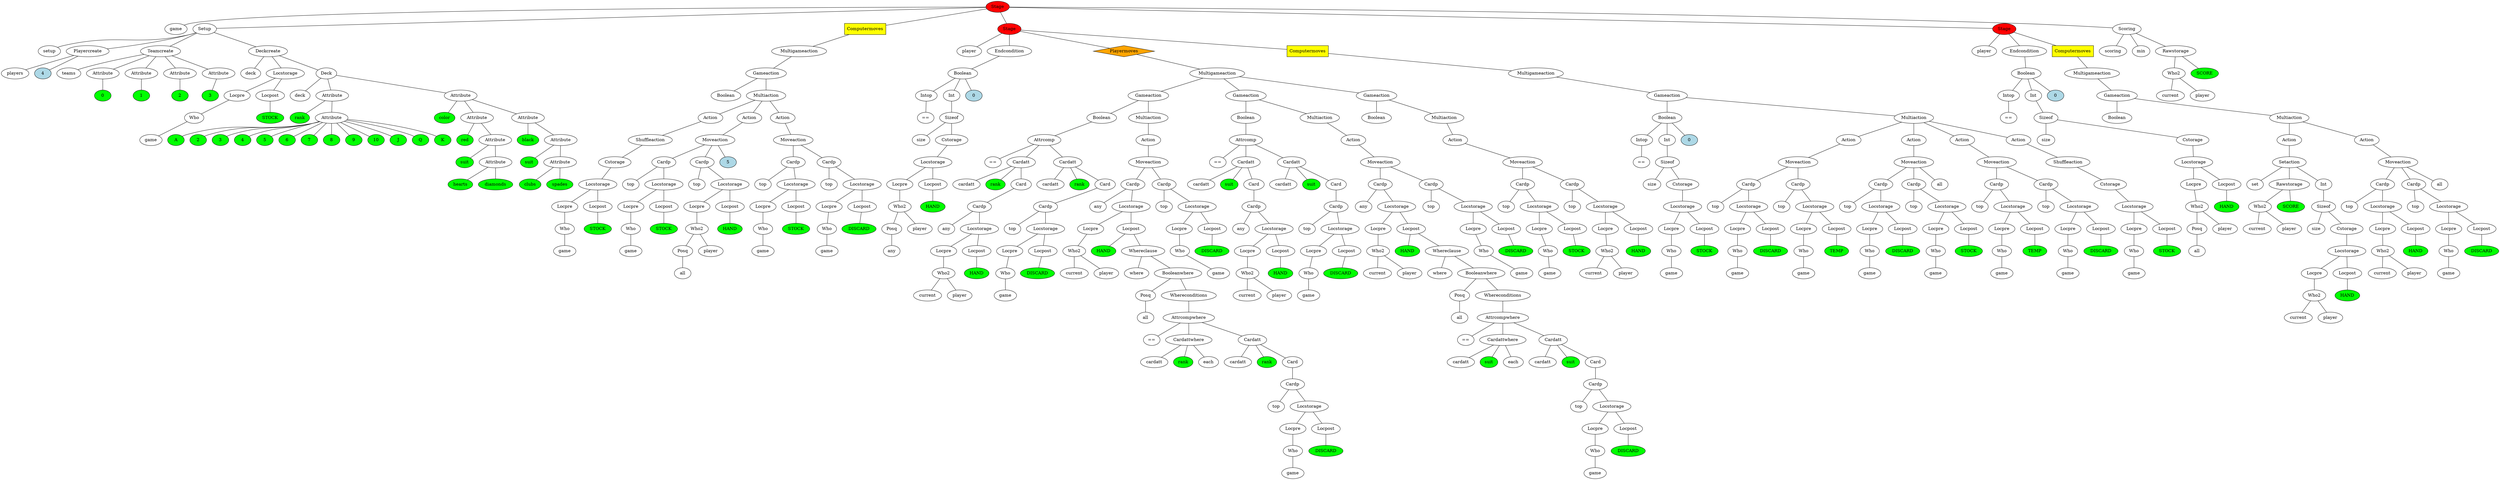 graph tree{NODE0 [label="Stage" style=filled fillcolor="red"]
NODE0_1 [label="game"]
NODE0 -- NODE0_1
NODE0_2 [label="Setup" ]
NODE0_2_1 [label="setup"]
NODE0_2 -- NODE0_2_1
NODE0_2_2 [label="Playercreate" ]
NODE0_2_2_2 [label="players"]
NODE0_2_2 -- NODE0_2_2_2
NODE0_2_2_3 [label="4" style=filled fillcolor="lightblue"]
NODE0_2_2 -- NODE0_2_2_3
NODE0_2 -- NODE0_2_2
NODE0_2_4 [label="Teamcreate" ]
NODE0_2_4_1 [label="teams"]
NODE0_2_4 -- NODE0_2_4_1
NODE0_2_4_2 [label="Attribute" ]
NODE0_2_4_2_1 [fillcolor="green" style=filled label="0"]
NODE0_2_4_2 -- NODE0_2_4_2_1
NODE0_2_4 -- NODE0_2_4_2
NODE0_2_4_3 [label="Attribute" ]
NODE0_2_4_3_1 [fillcolor="green" style=filled label="1"]
NODE0_2_4_3 -- NODE0_2_4_3_1
NODE0_2_4 -- NODE0_2_4_3
NODE0_2_4_4 [label="Attribute" ]
NODE0_2_4_4_1 [fillcolor="green" style=filled label="2"]
NODE0_2_4_4 -- NODE0_2_4_4_1
NODE0_2_4 -- NODE0_2_4_4
NODE0_2_4_5 [label="Attribute" ]
NODE0_2_4_5_1 [fillcolor="green" style=filled label="3"]
NODE0_2_4_5 -- NODE0_2_4_5_1
NODE0_2_4 -- NODE0_2_4_5
NODE0_2 -- NODE0_2_4
NODE0_2_6 [label="Deckcreate" ]
NODE0_2_6_2 [label="deck"]
NODE0_2_6 -- NODE0_2_6_2
NODE0_2_6_3 [label="Locstorage" ]
NODE0_2_6_3_1 [label="Locpre" ]
NODE0_2_6_3_1_0 [label="Who" ]
NODE0_2_6_3_1_0_0 [label="game"]
NODE0_2_6_3_1_0 -- NODE0_2_6_3_1_0_0
NODE0_2_6_3_1 -- NODE0_2_6_3_1_0
NODE0_2_6_3 -- NODE0_2_6_3_1
NODE0_2_6_3_3 [label="Locpost" ]
NODE0_2_6_3_3_0 [fillcolor="green" style=filled label="STOCK"]
NODE0_2_6_3_3 -- NODE0_2_6_3_3_0
NODE0_2_6_3 -- NODE0_2_6_3_3
NODE0_2_6 -- NODE0_2_6_3
NODE0_2_6_4 [label="Deck" ]
NODE0_2_6_4_1 [label="deck"]
NODE0_2_6_4 -- NODE0_2_6_4_1
NODE0_2_6_4_2 [label="Attribute" ]
NODE0_2_6_4_2_1 [fillcolor="green" style=filled label="rank"]
NODE0_2_6_4_2 -- NODE0_2_6_4_2_1
NODE0_2_6_4_2_2 [label="Attribute" ]
NODE0_2_6_4_2_2_1 [fillcolor="green" style=filled label="A"]
NODE0_2_6_4_2_2 -- NODE0_2_6_4_2_2_1
NODE0_2_6_4_2_2_3 [fillcolor="green" style=filled label="2"]
NODE0_2_6_4_2_2 -- NODE0_2_6_4_2_2_3
NODE0_2_6_4_2_2_5 [fillcolor="green" style=filled label="3"]
NODE0_2_6_4_2_2 -- NODE0_2_6_4_2_2_5
NODE0_2_6_4_2_2_7 [fillcolor="green" style=filled label="4"]
NODE0_2_6_4_2_2 -- NODE0_2_6_4_2_2_7
NODE0_2_6_4_2_2_9 [fillcolor="green" style=filled label="5"]
NODE0_2_6_4_2_2 -- NODE0_2_6_4_2_2_9
NODE0_2_6_4_2_2_11 [fillcolor="green" style=filled label="6"]
NODE0_2_6_4_2_2 -- NODE0_2_6_4_2_2_11
NODE0_2_6_4_2_2_13 [fillcolor="green" style=filled label="7"]
NODE0_2_6_4_2_2 -- NODE0_2_6_4_2_2_13
NODE0_2_6_4_2_2_15 [fillcolor="green" style=filled label="8"]
NODE0_2_6_4_2_2 -- NODE0_2_6_4_2_2_15
NODE0_2_6_4_2_2_17 [fillcolor="green" style=filled label="9"]
NODE0_2_6_4_2_2 -- NODE0_2_6_4_2_2_17
NODE0_2_6_4_2_2_19 [fillcolor="green" style=filled label="10"]
NODE0_2_6_4_2_2 -- NODE0_2_6_4_2_2_19
NODE0_2_6_4_2_2_21 [fillcolor="green" style=filled label="J"]
NODE0_2_6_4_2_2 -- NODE0_2_6_4_2_2_21
NODE0_2_6_4_2_2_23 [fillcolor="green" style=filled label="Q"]
NODE0_2_6_4_2_2 -- NODE0_2_6_4_2_2_23
NODE0_2_6_4_2_2_25 [fillcolor="green" style=filled label="K"]
NODE0_2_6_4_2_2 -- NODE0_2_6_4_2_2_25
NODE0_2_6_4_2 -- NODE0_2_6_4_2_2
NODE0_2_6_4 -- NODE0_2_6_4_2
NODE0_2_6_4_3 [label="Attribute" ]
NODE0_2_6_4_3_1 [fillcolor="green" style=filled label="color"]
NODE0_2_6_4_3 -- NODE0_2_6_4_3_1
NODE0_2_6_4_3_2 [label="Attribute" ]
NODE0_2_6_4_3_2_1 [fillcolor="green" style=filled label="red"]
NODE0_2_6_4_3_2 -- NODE0_2_6_4_3_2_1
NODE0_2_6_4_3_2_2 [label="Attribute" ]
NODE0_2_6_4_3_2_2_1 [fillcolor="green" style=filled label="suit"]
NODE0_2_6_4_3_2_2 -- NODE0_2_6_4_3_2_2_1
NODE0_2_6_4_3_2_2_2 [label="Attribute" ]
NODE0_2_6_4_3_2_2_2_1 [fillcolor="green" style=filled label="hearts"]
NODE0_2_6_4_3_2_2_2 -- NODE0_2_6_4_3_2_2_2_1
NODE0_2_6_4_3_2_2_2_3 [fillcolor="green" style=filled label="diamonds"]
NODE0_2_6_4_3_2_2_2 -- NODE0_2_6_4_3_2_2_2_3
NODE0_2_6_4_3_2_2 -- NODE0_2_6_4_3_2_2_2
NODE0_2_6_4_3_2 -- NODE0_2_6_4_3_2_2
NODE0_2_6_4_3 -- NODE0_2_6_4_3_2
NODE0_2_6_4_3_3 [label="Attribute" ]
NODE0_2_6_4_3_3_1 [fillcolor="green" style=filled label="black"]
NODE0_2_6_4_3_3 -- NODE0_2_6_4_3_3_1
NODE0_2_6_4_3_3_2 [label="Attribute" ]
NODE0_2_6_4_3_3_2_1 [fillcolor="green" style=filled label="suit"]
NODE0_2_6_4_3_3_2 -- NODE0_2_6_4_3_3_2_1
NODE0_2_6_4_3_3_2_2 [label="Attribute" ]
NODE0_2_6_4_3_3_2_2_1 [fillcolor="green" style=filled label="clubs"]
NODE0_2_6_4_3_3_2_2 -- NODE0_2_6_4_3_3_2_2_1
NODE0_2_6_4_3_3_2_2_3 [fillcolor="green" style=filled label="spades"]
NODE0_2_6_4_3_3_2_2 -- NODE0_2_6_4_3_3_2_2_3
NODE0_2_6_4_3_3_2 -- NODE0_2_6_4_3_3_2_2
NODE0_2_6_4_3_3 -- NODE0_2_6_4_3_3_2
NODE0_2_6_4_3 -- NODE0_2_6_4_3_3
NODE0_2_6_4 -- NODE0_2_6_4_3
NODE0_2_6 -- NODE0_2_6_4
NODE0_2 -- NODE0_2_6
NODE0 -- NODE0_2
NODE0_3 [label="Computermoves"  style=filled shape=box fillcolor="yellow"]
NODE0_3_2 [label="Multigameaction" ]
NODE0_3_2_0 [label="Gameaction" ]
NODE0_3_2_0_1 [label="Boolean" ]
NODE0_3_2_0 -- NODE0_3_2_0_1
NODE0_3_2_0_2 [label="Multiaction" ]
NODE0_3_2_0_2_0 [label="Action" ]
NODE0_3_2_0_2_0_1 [label="Shuffleaction" ]
NODE0_3_2_0_2_0_1_1 [label="Cstorage" ]
NODE0_3_2_0_2_0_1_1_0 [label="Locstorage" ]
NODE0_3_2_0_2_0_1_1_0_1 [label="Locpre" ]
NODE0_3_2_0_2_0_1_1_0_1_0 [label="Who" ]
NODE0_3_2_0_2_0_1_1_0_1_0_0 [label="game"]
NODE0_3_2_0_2_0_1_1_0_1_0 -- NODE0_3_2_0_2_0_1_1_0_1_0_0
NODE0_3_2_0_2_0_1_1_0_1 -- NODE0_3_2_0_2_0_1_1_0_1_0
NODE0_3_2_0_2_0_1_1_0 -- NODE0_3_2_0_2_0_1_1_0_1
NODE0_3_2_0_2_0_1_1_0_3 [label="Locpost" ]
NODE0_3_2_0_2_0_1_1_0_3_0 [fillcolor="green" style=filled label="STOCK"]
NODE0_3_2_0_2_0_1_1_0_3 -- NODE0_3_2_0_2_0_1_1_0_3_0
NODE0_3_2_0_2_0_1_1_0 -- NODE0_3_2_0_2_0_1_1_0_3
NODE0_3_2_0_2_0_1_1 -- NODE0_3_2_0_2_0_1_1_0
NODE0_3_2_0_2_0_1 -- NODE0_3_2_0_2_0_1_1
NODE0_3_2_0_2_0 -- NODE0_3_2_0_2_0_1
NODE0_3_2_0_2 -- NODE0_3_2_0_2_0
NODE0_3_2_0_2_1 [label="Action" ]
NODE0_3_2_0_2_1_1 [label="Moveaction" ]
NODE0_3_2_0_2_1_1_1 [label="Cardp" ]
NODE0_3_2_0_2_1_1_1_1 [label="top"]
NODE0_3_2_0_2_1_1_1 -- NODE0_3_2_0_2_1_1_1_1
NODE0_3_2_0_2_1_1_1_2 [label="Locstorage" ]
NODE0_3_2_0_2_1_1_1_2_1 [label="Locpre" ]
NODE0_3_2_0_2_1_1_1_2_1_0 [label="Who" ]
NODE0_3_2_0_2_1_1_1_2_1_0_0 [label="game"]
NODE0_3_2_0_2_1_1_1_2_1_0 -- NODE0_3_2_0_2_1_1_1_2_1_0_0
NODE0_3_2_0_2_1_1_1_2_1 -- NODE0_3_2_0_2_1_1_1_2_1_0
NODE0_3_2_0_2_1_1_1_2 -- NODE0_3_2_0_2_1_1_1_2_1
NODE0_3_2_0_2_1_1_1_2_3 [label="Locpost" ]
NODE0_3_2_0_2_1_1_1_2_3_0 [fillcolor="green" style=filled label="STOCK"]
NODE0_3_2_0_2_1_1_1_2_3 -- NODE0_3_2_0_2_1_1_1_2_3_0
NODE0_3_2_0_2_1_1_1_2 -- NODE0_3_2_0_2_1_1_1_2_3
NODE0_3_2_0_2_1_1_1 -- NODE0_3_2_0_2_1_1_1_2
NODE0_3_2_0_2_1_1 -- NODE0_3_2_0_2_1_1_1
NODE0_3_2_0_2_1_1_2 [label="Cardp" ]
NODE0_3_2_0_2_1_1_2_1 [label="top"]
NODE0_3_2_0_2_1_1_2 -- NODE0_3_2_0_2_1_1_2_1
NODE0_3_2_0_2_1_1_2_2 [label="Locstorage" ]
NODE0_3_2_0_2_1_1_2_2_1 [label="Locpre" ]
NODE0_3_2_0_2_1_1_2_2_1_0 [label="Who2" ]
NODE0_3_2_0_2_1_1_2_2_1_0_1 [label="Posq" ]
NODE0_3_2_0_2_1_1_2_2_1_0_1_0 [label="all"]
NODE0_3_2_0_2_1_1_2_2_1_0_1 -- NODE0_3_2_0_2_1_1_2_2_1_0_1_0
NODE0_3_2_0_2_1_1_2_2_1_0 -- NODE0_3_2_0_2_1_1_2_2_1_0_1
NODE0_3_2_0_2_1_1_2_2_1_0_2 [label="player"]
NODE0_3_2_0_2_1_1_2_2_1_0 -- NODE0_3_2_0_2_1_1_2_2_1_0_2
NODE0_3_2_0_2_1_1_2_2_1 -- NODE0_3_2_0_2_1_1_2_2_1_0
NODE0_3_2_0_2_1_1_2_2 -- NODE0_3_2_0_2_1_1_2_2_1
NODE0_3_2_0_2_1_1_2_2_3 [label="Locpost" ]
NODE0_3_2_0_2_1_1_2_2_3_0 [fillcolor="green" style=filled label="HAND"]
NODE0_3_2_0_2_1_1_2_2_3 -- NODE0_3_2_0_2_1_1_2_2_3_0
NODE0_3_2_0_2_1_1_2_2 -- NODE0_3_2_0_2_1_1_2_2_3
NODE0_3_2_0_2_1_1_2 -- NODE0_3_2_0_2_1_1_2_2
NODE0_3_2_0_2_1_1 -- NODE0_3_2_0_2_1_1_2
NODE0_3_2_0_2_1_1_3 [label="5" style=filled fillcolor="lightblue"]
NODE0_3_2_0_2_1_1 -- NODE0_3_2_0_2_1_1_3
NODE0_3_2_0_2_1 -- NODE0_3_2_0_2_1_1
NODE0_3_2_0_2 -- NODE0_3_2_0_2_1
NODE0_3_2_0_2_2 [label="Action" ]
NODE0_3_2_0_2_2_1 [label="Moveaction" ]
NODE0_3_2_0_2_2_1_1 [label="Cardp" ]
NODE0_3_2_0_2_2_1_1_1 [label="top"]
NODE0_3_2_0_2_2_1_1 -- NODE0_3_2_0_2_2_1_1_1
NODE0_3_2_0_2_2_1_1_2 [label="Locstorage" ]
NODE0_3_2_0_2_2_1_1_2_1 [label="Locpre" ]
NODE0_3_2_0_2_2_1_1_2_1_0 [label="Who" ]
NODE0_3_2_0_2_2_1_1_2_1_0_0 [label="game"]
NODE0_3_2_0_2_2_1_1_2_1_0 -- NODE0_3_2_0_2_2_1_1_2_1_0_0
NODE0_3_2_0_2_2_1_1_2_1 -- NODE0_3_2_0_2_2_1_1_2_1_0
NODE0_3_2_0_2_2_1_1_2 -- NODE0_3_2_0_2_2_1_1_2_1
NODE0_3_2_0_2_2_1_1_2_3 [label="Locpost" ]
NODE0_3_2_0_2_2_1_1_2_3_0 [fillcolor="green" style=filled label="STOCK"]
NODE0_3_2_0_2_2_1_1_2_3 -- NODE0_3_2_0_2_2_1_1_2_3_0
NODE0_3_2_0_2_2_1_1_2 -- NODE0_3_2_0_2_2_1_1_2_3
NODE0_3_2_0_2_2_1_1 -- NODE0_3_2_0_2_2_1_1_2
NODE0_3_2_0_2_2_1 -- NODE0_3_2_0_2_2_1_1
NODE0_3_2_0_2_2_1_2 [label="Cardp" ]
NODE0_3_2_0_2_2_1_2_1 [label="top"]
NODE0_3_2_0_2_2_1_2 -- NODE0_3_2_0_2_2_1_2_1
NODE0_3_2_0_2_2_1_2_2 [label="Locstorage" ]
NODE0_3_2_0_2_2_1_2_2_1 [label="Locpre" ]
NODE0_3_2_0_2_2_1_2_2_1_0 [label="Who" ]
NODE0_3_2_0_2_2_1_2_2_1_0_0 [label="game"]
NODE0_3_2_0_2_2_1_2_2_1_0 -- NODE0_3_2_0_2_2_1_2_2_1_0_0
NODE0_3_2_0_2_2_1_2_2_1 -- NODE0_3_2_0_2_2_1_2_2_1_0
NODE0_3_2_0_2_2_1_2_2 -- NODE0_3_2_0_2_2_1_2_2_1
NODE0_3_2_0_2_2_1_2_2_3 [label="Locpost" ]
NODE0_3_2_0_2_2_1_2_2_3_0 [fillcolor="green" style=filled label="DISCARD"]
NODE0_3_2_0_2_2_1_2_2_3 -- NODE0_3_2_0_2_2_1_2_2_3_0
NODE0_3_2_0_2_2_1_2_2 -- NODE0_3_2_0_2_2_1_2_2_3
NODE0_3_2_0_2_2_1_2 -- NODE0_3_2_0_2_2_1_2_2
NODE0_3_2_0_2_2_1 -- NODE0_3_2_0_2_2_1_2
NODE0_3_2_0_2_2 -- NODE0_3_2_0_2_2_1
NODE0_3_2_0_2 -- NODE0_3_2_0_2_2
NODE0_3_2_0 -- NODE0_3_2_0_2
NODE0_3_2 -- NODE0_3_2_0
NODE0_3 -- NODE0_3_2
NODE0 -- NODE0_3
NODE0_4 [label="Stage"  style=filled fillcolor="red"]
NODE0_4_2 [label="player"]
NODE0_4 -- NODE0_4_2
NODE0_4_3 [label="Endcondition" ]
NODE0_4_3_2 [label="Boolean" ]
NODE0_4_3_2_1 [label="Intop" ]
NODE0_4_3_2_1_0 [label="=="]
NODE0_4_3_2_1 -- NODE0_4_3_2_1_0
NODE0_4_3_2 -- NODE0_4_3_2_1
NODE0_4_3_2_2 [label="Int" ]
NODE0_4_3_2_2_0 [label="Sizeof" ]
NODE0_4_3_2_2_0_1 [label="size"]
NODE0_4_3_2_2_0 -- NODE0_4_3_2_2_0_1
NODE0_4_3_2_2_0_2 [label="Cstorage" ]
NODE0_4_3_2_2_0_2_0 [label="Locstorage" ]
NODE0_4_3_2_2_0_2_0_1 [label="Locpre" ]
NODE0_4_3_2_2_0_2_0_1_0 [label="Who2" ]
NODE0_4_3_2_2_0_2_0_1_0_1 [label="Posq" ]
NODE0_4_3_2_2_0_2_0_1_0_1_0 [label="any"]
NODE0_4_3_2_2_0_2_0_1_0_1 -- NODE0_4_3_2_2_0_2_0_1_0_1_0
NODE0_4_3_2_2_0_2_0_1_0 -- NODE0_4_3_2_2_0_2_0_1_0_1
NODE0_4_3_2_2_0_2_0_1_0_2 [label="player"]
NODE0_4_3_2_2_0_2_0_1_0 -- NODE0_4_3_2_2_0_2_0_1_0_2
NODE0_4_3_2_2_0_2_0_1 -- NODE0_4_3_2_2_0_2_0_1_0
NODE0_4_3_2_2_0_2_0 -- NODE0_4_3_2_2_0_2_0_1
NODE0_4_3_2_2_0_2_0_3 [label="Locpost" ]
NODE0_4_3_2_2_0_2_0_3_0 [fillcolor="green" style=filled label="HAND"]
NODE0_4_3_2_2_0_2_0_3 -- NODE0_4_3_2_2_0_2_0_3_0
NODE0_4_3_2_2_0_2_0 -- NODE0_4_3_2_2_0_2_0_3
NODE0_4_3_2_2_0_2 -- NODE0_4_3_2_2_0_2_0
NODE0_4_3_2_2_0 -- NODE0_4_3_2_2_0_2
NODE0_4_3_2_2 -- NODE0_4_3_2_2_0
NODE0_4_3_2 -- NODE0_4_3_2_2
NODE0_4_3_2_3 [label="0" style=filled fillcolor="lightblue"]
NODE0_4_3_2 -- NODE0_4_3_2_3
NODE0_4_3 -- NODE0_4_3_2
NODE0_4 -- NODE0_4_3
NODE0_4_4 [label="Playermoves"  style=filled shape=diamond fillcolor="orange"]
NODE0_4_4_2 [label="Multigameaction" ]
NODE0_4_4_2_0 [label="Gameaction" ]
NODE0_4_4_2_0_1 [label="Boolean" ]
NODE0_4_4_2_0_1_1 [label="Attrcomp" ]
NODE0_4_4_2_0_1_1_0 [label="=="]
NODE0_4_4_2_0_1_1 -- NODE0_4_4_2_0_1_1_0
NODE0_4_4_2_0_1_1_1 [label="Cardatt" ]
NODE0_4_4_2_0_1_1_1_1 [label="cardatt"]
NODE0_4_4_2_0_1_1_1 -- NODE0_4_4_2_0_1_1_1_1
NODE0_4_4_2_0_1_1_1_2 [fillcolor="green" style=filled label="rank"]
NODE0_4_4_2_0_1_1_1 -- NODE0_4_4_2_0_1_1_1_2
NODE0_4_4_2_0_1_1_1_3 [label="Card" ]
NODE0_4_4_2_0_1_1_1_3_0 [label="Cardp" ]
NODE0_4_4_2_0_1_1_1_3_0_1 [label="any"]
NODE0_4_4_2_0_1_1_1_3_0 -- NODE0_4_4_2_0_1_1_1_3_0_1
NODE0_4_4_2_0_1_1_1_3_0_2 [label="Locstorage" ]
NODE0_4_4_2_0_1_1_1_3_0_2_1 [label="Locpre" ]
NODE0_4_4_2_0_1_1_1_3_0_2_1_0 [label="Who2" ]
NODE0_4_4_2_0_1_1_1_3_0_2_1_0_1 [label="current"]
NODE0_4_4_2_0_1_1_1_3_0_2_1_0 -- NODE0_4_4_2_0_1_1_1_3_0_2_1_0_1
NODE0_4_4_2_0_1_1_1_3_0_2_1_0_2 [label="player"]
NODE0_4_4_2_0_1_1_1_3_0_2_1_0 -- NODE0_4_4_2_0_1_1_1_3_0_2_1_0_2
NODE0_4_4_2_0_1_1_1_3_0_2_1 -- NODE0_4_4_2_0_1_1_1_3_0_2_1_0
NODE0_4_4_2_0_1_1_1_3_0_2 -- NODE0_4_4_2_0_1_1_1_3_0_2_1
NODE0_4_4_2_0_1_1_1_3_0_2_3 [label="Locpost" ]
NODE0_4_4_2_0_1_1_1_3_0_2_3_0 [fillcolor="green" style=filled label="HAND"]
NODE0_4_4_2_0_1_1_1_3_0_2_3 -- NODE0_4_4_2_0_1_1_1_3_0_2_3_0
NODE0_4_4_2_0_1_1_1_3_0_2 -- NODE0_4_4_2_0_1_1_1_3_0_2_3
NODE0_4_4_2_0_1_1_1_3_0 -- NODE0_4_4_2_0_1_1_1_3_0_2
NODE0_4_4_2_0_1_1_1_3 -- NODE0_4_4_2_0_1_1_1_3_0
NODE0_4_4_2_0_1_1_1 -- NODE0_4_4_2_0_1_1_1_3
NODE0_4_4_2_0_1_1 -- NODE0_4_4_2_0_1_1_1
NODE0_4_4_2_0_1_1_2 [label="Cardatt" ]
NODE0_4_4_2_0_1_1_2_1 [label="cardatt"]
NODE0_4_4_2_0_1_1_2 -- NODE0_4_4_2_0_1_1_2_1
NODE0_4_4_2_0_1_1_2_2 [fillcolor="green" style=filled label="rank"]
NODE0_4_4_2_0_1_1_2 -- NODE0_4_4_2_0_1_1_2_2
NODE0_4_4_2_0_1_1_2_3 [label="Card" ]
NODE0_4_4_2_0_1_1_2_3_0 [label="Cardp" ]
NODE0_4_4_2_0_1_1_2_3_0_1 [label="top"]
NODE0_4_4_2_0_1_1_2_3_0 -- NODE0_4_4_2_0_1_1_2_3_0_1
NODE0_4_4_2_0_1_1_2_3_0_2 [label="Locstorage" ]
NODE0_4_4_2_0_1_1_2_3_0_2_1 [label="Locpre" ]
NODE0_4_4_2_0_1_1_2_3_0_2_1_0 [label="Who" ]
NODE0_4_4_2_0_1_1_2_3_0_2_1_0_0 [label="game"]
NODE0_4_4_2_0_1_1_2_3_0_2_1_0 -- NODE0_4_4_2_0_1_1_2_3_0_2_1_0_0
NODE0_4_4_2_0_1_1_2_3_0_2_1 -- NODE0_4_4_2_0_1_1_2_3_0_2_1_0
NODE0_4_4_2_0_1_1_2_3_0_2 -- NODE0_4_4_2_0_1_1_2_3_0_2_1
NODE0_4_4_2_0_1_1_2_3_0_2_3 [label="Locpost" ]
NODE0_4_4_2_0_1_1_2_3_0_2_3_0 [fillcolor="green" style=filled label="DISCARD"]
NODE0_4_4_2_0_1_1_2_3_0_2_3 -- NODE0_4_4_2_0_1_1_2_3_0_2_3_0
NODE0_4_4_2_0_1_1_2_3_0_2 -- NODE0_4_4_2_0_1_1_2_3_0_2_3
NODE0_4_4_2_0_1_1_2_3_0 -- NODE0_4_4_2_0_1_1_2_3_0_2
NODE0_4_4_2_0_1_1_2_3 -- NODE0_4_4_2_0_1_1_2_3_0
NODE0_4_4_2_0_1_1_2 -- NODE0_4_4_2_0_1_1_2_3
NODE0_4_4_2_0_1_1 -- NODE0_4_4_2_0_1_1_2
NODE0_4_4_2_0_1 -- NODE0_4_4_2_0_1_1
NODE0_4_4_2_0 -- NODE0_4_4_2_0_1
NODE0_4_4_2_0_2 [label="Multiaction" ]
NODE0_4_4_2_0_2_0 [label="Action" ]
NODE0_4_4_2_0_2_0_1 [label="Moveaction" ]
NODE0_4_4_2_0_2_0_1_1 [label="Cardp" ]
NODE0_4_4_2_0_2_0_1_1_1 [label="any"]
NODE0_4_4_2_0_2_0_1_1 -- NODE0_4_4_2_0_2_0_1_1_1
NODE0_4_4_2_0_2_0_1_1_2 [label="Locstorage" ]
NODE0_4_4_2_0_2_0_1_1_2_1 [label="Locpre" ]
NODE0_4_4_2_0_2_0_1_1_2_1_0 [label="Who2" ]
NODE0_4_4_2_0_2_0_1_1_2_1_0_1 [label="current"]
NODE0_4_4_2_0_2_0_1_1_2_1_0 -- NODE0_4_4_2_0_2_0_1_1_2_1_0_1
NODE0_4_4_2_0_2_0_1_1_2_1_0_2 [label="player"]
NODE0_4_4_2_0_2_0_1_1_2_1_0 -- NODE0_4_4_2_0_2_0_1_1_2_1_0_2
NODE0_4_4_2_0_2_0_1_1_2_1 -- NODE0_4_4_2_0_2_0_1_1_2_1_0
NODE0_4_4_2_0_2_0_1_1_2 -- NODE0_4_4_2_0_2_0_1_1_2_1
NODE0_4_4_2_0_2_0_1_1_2_3 [label="Locpost" ]
NODE0_4_4_2_0_2_0_1_1_2_3_0 [fillcolor="green" style=filled label="HAND"]
NODE0_4_4_2_0_2_0_1_1_2_3 -- NODE0_4_4_2_0_2_0_1_1_2_3_0
NODE0_4_4_2_0_2_0_1_1_2_3_1 [label="Whereclause" ]
NODE0_4_4_2_0_2_0_1_1_2_3_1_0 [label="where"]
NODE0_4_4_2_0_2_0_1_1_2_3_1 -- NODE0_4_4_2_0_2_0_1_1_2_3_1_0
NODE0_4_4_2_0_2_0_1_1_2_3_1_1 [label="Booleanwhere" ]
NODE0_4_4_2_0_2_0_1_1_2_3_1_1_1 [label="Posq" ]
NODE0_4_4_2_0_2_0_1_1_2_3_1_1_1_0 [label="all"]
NODE0_4_4_2_0_2_0_1_1_2_3_1_1_1 -- NODE0_4_4_2_0_2_0_1_1_2_3_1_1_1_0
NODE0_4_4_2_0_2_0_1_1_2_3_1_1 -- NODE0_4_4_2_0_2_0_1_1_2_3_1_1_1
NODE0_4_4_2_0_2_0_1_1_2_3_1_1_2 [label="Whereconditions" ]
NODE0_4_4_2_0_2_0_1_1_2_3_1_1_2_1 [label="Attrcompwhere" ]
NODE0_4_4_2_0_2_0_1_1_2_3_1_1_2_1_0 [label="=="]
NODE0_4_4_2_0_2_0_1_1_2_3_1_1_2_1 -- NODE0_4_4_2_0_2_0_1_1_2_3_1_1_2_1_0
NODE0_4_4_2_0_2_0_1_1_2_3_1_1_2_1_1 [label="Cardattwhere" ]
NODE0_4_4_2_0_2_0_1_1_2_3_1_1_2_1_1_1 [label="cardatt"]
NODE0_4_4_2_0_2_0_1_1_2_3_1_1_2_1_1 -- NODE0_4_4_2_0_2_0_1_1_2_3_1_1_2_1_1_1
NODE0_4_4_2_0_2_0_1_1_2_3_1_1_2_1_1_2 [fillcolor="green" style=filled label="rank"]
NODE0_4_4_2_0_2_0_1_1_2_3_1_1_2_1_1 -- NODE0_4_4_2_0_2_0_1_1_2_3_1_1_2_1_1_2
NODE0_4_4_2_0_2_0_1_1_2_3_1_1_2_1_1_3 [label="each"]
NODE0_4_4_2_0_2_0_1_1_2_3_1_1_2_1_1 -- NODE0_4_4_2_0_2_0_1_1_2_3_1_1_2_1_1_3
NODE0_4_4_2_0_2_0_1_1_2_3_1_1_2_1 -- NODE0_4_4_2_0_2_0_1_1_2_3_1_1_2_1_1
NODE0_4_4_2_0_2_0_1_1_2_3_1_1_2_1_2 [label="Cardatt" ]
NODE0_4_4_2_0_2_0_1_1_2_3_1_1_2_1_2_1 [label="cardatt"]
NODE0_4_4_2_0_2_0_1_1_2_3_1_1_2_1_2 -- NODE0_4_4_2_0_2_0_1_1_2_3_1_1_2_1_2_1
NODE0_4_4_2_0_2_0_1_1_2_3_1_1_2_1_2_2 [fillcolor="green" style=filled label="rank"]
NODE0_4_4_2_0_2_0_1_1_2_3_1_1_2_1_2 -- NODE0_4_4_2_0_2_0_1_1_2_3_1_1_2_1_2_2
NODE0_4_4_2_0_2_0_1_1_2_3_1_1_2_1_2_3 [label="Card" ]
NODE0_4_4_2_0_2_0_1_1_2_3_1_1_2_1_2_3_0 [label="Cardp" ]
NODE0_4_4_2_0_2_0_1_1_2_3_1_1_2_1_2_3_0_1 [label="top"]
NODE0_4_4_2_0_2_0_1_1_2_3_1_1_2_1_2_3_0 -- NODE0_4_4_2_0_2_0_1_1_2_3_1_1_2_1_2_3_0_1
NODE0_4_4_2_0_2_0_1_1_2_3_1_1_2_1_2_3_0_2 [label="Locstorage" ]
NODE0_4_4_2_0_2_0_1_1_2_3_1_1_2_1_2_3_0_2_1 [label="Locpre" ]
NODE0_4_4_2_0_2_0_1_1_2_3_1_1_2_1_2_3_0_2_1_0 [label="Who" ]
NODE0_4_4_2_0_2_0_1_1_2_3_1_1_2_1_2_3_0_2_1_0_0 [label="game"]
NODE0_4_4_2_0_2_0_1_1_2_3_1_1_2_1_2_3_0_2_1_0 -- NODE0_4_4_2_0_2_0_1_1_2_3_1_1_2_1_2_3_0_2_1_0_0
NODE0_4_4_2_0_2_0_1_1_2_3_1_1_2_1_2_3_0_2_1 -- NODE0_4_4_2_0_2_0_1_1_2_3_1_1_2_1_2_3_0_2_1_0
NODE0_4_4_2_0_2_0_1_1_2_3_1_1_2_1_2_3_0_2 -- NODE0_4_4_2_0_2_0_1_1_2_3_1_1_2_1_2_3_0_2_1
NODE0_4_4_2_0_2_0_1_1_2_3_1_1_2_1_2_3_0_2_3 [label="Locpost" ]
NODE0_4_4_2_0_2_0_1_1_2_3_1_1_2_1_2_3_0_2_3_0 [fillcolor="green" style=filled label="DISCARD"]
NODE0_4_4_2_0_2_0_1_1_2_3_1_1_2_1_2_3_0_2_3 -- NODE0_4_4_2_0_2_0_1_1_2_3_1_1_2_1_2_3_0_2_3_0
NODE0_4_4_2_0_2_0_1_1_2_3_1_1_2_1_2_3_0_2 -- NODE0_4_4_2_0_2_0_1_1_2_3_1_1_2_1_2_3_0_2_3
NODE0_4_4_2_0_2_0_1_1_2_3_1_1_2_1_2_3_0 -- NODE0_4_4_2_0_2_0_1_1_2_3_1_1_2_1_2_3_0_2
NODE0_4_4_2_0_2_0_1_1_2_3_1_1_2_1_2_3 -- NODE0_4_4_2_0_2_0_1_1_2_3_1_1_2_1_2_3_0
NODE0_4_4_2_0_2_0_1_1_2_3_1_1_2_1_2 -- NODE0_4_4_2_0_2_0_1_1_2_3_1_1_2_1_2_3
NODE0_4_4_2_0_2_0_1_1_2_3_1_1_2_1 -- NODE0_4_4_2_0_2_0_1_1_2_3_1_1_2_1_2
NODE0_4_4_2_0_2_0_1_1_2_3_1_1_2 -- NODE0_4_4_2_0_2_0_1_1_2_3_1_1_2_1
NODE0_4_4_2_0_2_0_1_1_2_3_1_1 -- NODE0_4_4_2_0_2_0_1_1_2_3_1_1_2
NODE0_4_4_2_0_2_0_1_1_2_3_1 -- NODE0_4_4_2_0_2_0_1_1_2_3_1_1
NODE0_4_4_2_0_2_0_1_1_2_3 -- NODE0_4_4_2_0_2_0_1_1_2_3_1
NODE0_4_4_2_0_2_0_1_1_2 -- NODE0_4_4_2_0_2_0_1_1_2_3
NODE0_4_4_2_0_2_0_1_1 -- NODE0_4_4_2_0_2_0_1_1_2
NODE0_4_4_2_0_2_0_1 -- NODE0_4_4_2_0_2_0_1_1
NODE0_4_4_2_0_2_0_1_2 [label="Cardp" ]
NODE0_4_4_2_0_2_0_1_2_1 [label="top"]
NODE0_4_4_2_0_2_0_1_2 -- NODE0_4_4_2_0_2_0_1_2_1
NODE0_4_4_2_0_2_0_1_2_2 [label="Locstorage" ]
NODE0_4_4_2_0_2_0_1_2_2_1 [label="Locpre" ]
NODE0_4_4_2_0_2_0_1_2_2_1_0 [label="Who" ]
NODE0_4_4_2_0_2_0_1_2_2_1_0_0 [label="game"]
NODE0_4_4_2_0_2_0_1_2_2_1_0 -- NODE0_4_4_2_0_2_0_1_2_2_1_0_0
NODE0_4_4_2_0_2_0_1_2_2_1 -- NODE0_4_4_2_0_2_0_1_2_2_1_0
NODE0_4_4_2_0_2_0_1_2_2 -- NODE0_4_4_2_0_2_0_1_2_2_1
NODE0_4_4_2_0_2_0_1_2_2_3 [label="Locpost" ]
NODE0_4_4_2_0_2_0_1_2_2_3_0 [fillcolor="green" style=filled label="DISCARD"]
NODE0_4_4_2_0_2_0_1_2_2_3 -- NODE0_4_4_2_0_2_0_1_2_2_3_0
NODE0_4_4_2_0_2_0_1_2_2 -- NODE0_4_4_2_0_2_0_1_2_2_3
NODE0_4_4_2_0_2_0_1_2 -- NODE0_4_4_2_0_2_0_1_2_2
NODE0_4_4_2_0_2_0_1 -- NODE0_4_4_2_0_2_0_1_2
NODE0_4_4_2_0_2_0 -- NODE0_4_4_2_0_2_0_1
NODE0_4_4_2_0_2 -- NODE0_4_4_2_0_2_0
NODE0_4_4_2_0 -- NODE0_4_4_2_0_2
NODE0_4_4_2 -- NODE0_4_4_2_0
NODE0_4_4_2_1 [label="Gameaction" ]
NODE0_4_4_2_1_1 [label="Boolean" ]
NODE0_4_4_2_1_1_1 [label="Attrcomp" ]
NODE0_4_4_2_1_1_1_0 [label="=="]
NODE0_4_4_2_1_1_1 -- NODE0_4_4_2_1_1_1_0
NODE0_4_4_2_1_1_1_1 [label="Cardatt" ]
NODE0_4_4_2_1_1_1_1_1 [label="cardatt"]
NODE0_4_4_2_1_1_1_1 -- NODE0_4_4_2_1_1_1_1_1
NODE0_4_4_2_1_1_1_1_2 [fillcolor="green" style=filled label="suit"]
NODE0_4_4_2_1_1_1_1 -- NODE0_4_4_2_1_1_1_1_2
NODE0_4_4_2_1_1_1_1_3 [label="Card" ]
NODE0_4_4_2_1_1_1_1_3_0 [label="Cardp" ]
NODE0_4_4_2_1_1_1_1_3_0_1 [label="any"]
NODE0_4_4_2_1_1_1_1_3_0 -- NODE0_4_4_2_1_1_1_1_3_0_1
NODE0_4_4_2_1_1_1_1_3_0_2 [label="Locstorage" ]
NODE0_4_4_2_1_1_1_1_3_0_2_1 [label="Locpre" ]
NODE0_4_4_2_1_1_1_1_3_0_2_1_0 [label="Who2" ]
NODE0_4_4_2_1_1_1_1_3_0_2_1_0_1 [label="current"]
NODE0_4_4_2_1_1_1_1_3_0_2_1_0 -- NODE0_4_4_2_1_1_1_1_3_0_2_1_0_1
NODE0_4_4_2_1_1_1_1_3_0_2_1_0_2 [label="player"]
NODE0_4_4_2_1_1_1_1_3_0_2_1_0 -- NODE0_4_4_2_1_1_1_1_3_0_2_1_0_2
NODE0_4_4_2_1_1_1_1_3_0_2_1 -- NODE0_4_4_2_1_1_1_1_3_0_2_1_0
NODE0_4_4_2_1_1_1_1_3_0_2 -- NODE0_4_4_2_1_1_1_1_3_0_2_1
NODE0_4_4_2_1_1_1_1_3_0_2_3 [label="Locpost" ]
NODE0_4_4_2_1_1_1_1_3_0_2_3_0 [fillcolor="green" style=filled label="HAND"]
NODE0_4_4_2_1_1_1_1_3_0_2_3 -- NODE0_4_4_2_1_1_1_1_3_0_2_3_0
NODE0_4_4_2_1_1_1_1_3_0_2 -- NODE0_4_4_2_1_1_1_1_3_0_2_3
NODE0_4_4_2_1_1_1_1_3_0 -- NODE0_4_4_2_1_1_1_1_3_0_2
NODE0_4_4_2_1_1_1_1_3 -- NODE0_4_4_2_1_1_1_1_3_0
NODE0_4_4_2_1_1_1_1 -- NODE0_4_4_2_1_1_1_1_3
NODE0_4_4_2_1_1_1 -- NODE0_4_4_2_1_1_1_1
NODE0_4_4_2_1_1_1_2 [label="Cardatt" ]
NODE0_4_4_2_1_1_1_2_1 [label="cardatt"]
NODE0_4_4_2_1_1_1_2 -- NODE0_4_4_2_1_1_1_2_1
NODE0_4_4_2_1_1_1_2_2 [fillcolor="green" style=filled label="suit"]
NODE0_4_4_2_1_1_1_2 -- NODE0_4_4_2_1_1_1_2_2
NODE0_4_4_2_1_1_1_2_3 [label="Card" ]
NODE0_4_4_2_1_1_1_2_3_0 [label="Cardp" ]
NODE0_4_4_2_1_1_1_2_3_0_1 [label="top"]
NODE0_4_4_2_1_1_1_2_3_0 -- NODE0_4_4_2_1_1_1_2_3_0_1
NODE0_4_4_2_1_1_1_2_3_0_2 [label="Locstorage" ]
NODE0_4_4_2_1_1_1_2_3_0_2_1 [label="Locpre" ]
NODE0_4_4_2_1_1_1_2_3_0_2_1_0 [label="Who" ]
NODE0_4_4_2_1_1_1_2_3_0_2_1_0_0 [label="game"]
NODE0_4_4_2_1_1_1_2_3_0_2_1_0 -- NODE0_4_4_2_1_1_1_2_3_0_2_1_0_0
NODE0_4_4_2_1_1_1_2_3_0_2_1 -- NODE0_4_4_2_1_1_1_2_3_0_2_1_0
NODE0_4_4_2_1_1_1_2_3_0_2 -- NODE0_4_4_2_1_1_1_2_3_0_2_1
NODE0_4_4_2_1_1_1_2_3_0_2_3 [label="Locpost" ]
NODE0_4_4_2_1_1_1_2_3_0_2_3_0 [fillcolor="green" style=filled label="DISCARD"]
NODE0_4_4_2_1_1_1_2_3_0_2_3 -- NODE0_4_4_2_1_1_1_2_3_0_2_3_0
NODE0_4_4_2_1_1_1_2_3_0_2 -- NODE0_4_4_2_1_1_1_2_3_0_2_3
NODE0_4_4_2_1_1_1_2_3_0 -- NODE0_4_4_2_1_1_1_2_3_0_2
NODE0_4_4_2_1_1_1_2_3 -- NODE0_4_4_2_1_1_1_2_3_0
NODE0_4_4_2_1_1_1_2 -- NODE0_4_4_2_1_1_1_2_3
NODE0_4_4_2_1_1_1 -- NODE0_4_4_2_1_1_1_2
NODE0_4_4_2_1_1 -- NODE0_4_4_2_1_1_1
NODE0_4_4_2_1 -- NODE0_4_4_2_1_1
NODE0_4_4_2_1_2 [label="Multiaction" ]
NODE0_4_4_2_1_2_0 [label="Action" ]
NODE0_4_4_2_1_2_0_1 [label="Moveaction" ]
NODE0_4_4_2_1_2_0_1_1 [label="Cardp" ]
NODE0_4_4_2_1_2_0_1_1_1 [label="any"]
NODE0_4_4_2_1_2_0_1_1 -- NODE0_4_4_2_1_2_0_1_1_1
NODE0_4_4_2_1_2_0_1_1_2 [label="Locstorage" ]
NODE0_4_4_2_1_2_0_1_1_2_1 [label="Locpre" ]
NODE0_4_4_2_1_2_0_1_1_2_1_0 [label="Who2" ]
NODE0_4_4_2_1_2_0_1_1_2_1_0_1 [label="current"]
NODE0_4_4_2_1_2_0_1_1_2_1_0 -- NODE0_4_4_2_1_2_0_1_1_2_1_0_1
NODE0_4_4_2_1_2_0_1_1_2_1_0_2 [label="player"]
NODE0_4_4_2_1_2_0_1_1_2_1_0 -- NODE0_4_4_2_1_2_0_1_1_2_1_0_2
NODE0_4_4_2_1_2_0_1_1_2_1 -- NODE0_4_4_2_1_2_0_1_1_2_1_0
NODE0_4_4_2_1_2_0_1_1_2 -- NODE0_4_4_2_1_2_0_1_1_2_1
NODE0_4_4_2_1_2_0_1_1_2_3 [label="Locpost" ]
NODE0_4_4_2_1_2_0_1_1_2_3_0 [fillcolor="green" style=filled label="HAND"]
NODE0_4_4_2_1_2_0_1_1_2_3 -- NODE0_4_4_2_1_2_0_1_1_2_3_0
NODE0_4_4_2_1_2_0_1_1_2_3_1 [label="Whereclause" ]
NODE0_4_4_2_1_2_0_1_1_2_3_1_0 [label="where"]
NODE0_4_4_2_1_2_0_1_1_2_3_1 -- NODE0_4_4_2_1_2_0_1_1_2_3_1_0
NODE0_4_4_2_1_2_0_1_1_2_3_1_1 [label="Booleanwhere" ]
NODE0_4_4_2_1_2_0_1_1_2_3_1_1_1 [label="Posq" ]
NODE0_4_4_2_1_2_0_1_1_2_3_1_1_1_0 [label="all"]
NODE0_4_4_2_1_2_0_1_1_2_3_1_1_1 -- NODE0_4_4_2_1_2_0_1_1_2_3_1_1_1_0
NODE0_4_4_2_1_2_0_1_1_2_3_1_1 -- NODE0_4_4_2_1_2_0_1_1_2_3_1_1_1
NODE0_4_4_2_1_2_0_1_1_2_3_1_1_2 [label="Whereconditions" ]
NODE0_4_4_2_1_2_0_1_1_2_3_1_1_2_1 [label="Attrcompwhere" ]
NODE0_4_4_2_1_2_0_1_1_2_3_1_1_2_1_0 [label="=="]
NODE0_4_4_2_1_2_0_1_1_2_3_1_1_2_1 -- NODE0_4_4_2_1_2_0_1_1_2_3_1_1_2_1_0
NODE0_4_4_2_1_2_0_1_1_2_3_1_1_2_1_1 [label="Cardattwhere" ]
NODE0_4_4_2_1_2_0_1_1_2_3_1_1_2_1_1_1 [label="cardatt"]
NODE0_4_4_2_1_2_0_1_1_2_3_1_1_2_1_1 -- NODE0_4_4_2_1_2_0_1_1_2_3_1_1_2_1_1_1
NODE0_4_4_2_1_2_0_1_1_2_3_1_1_2_1_1_2 [fillcolor="green" style=filled label="suit"]
NODE0_4_4_2_1_2_0_1_1_2_3_1_1_2_1_1 -- NODE0_4_4_2_1_2_0_1_1_2_3_1_1_2_1_1_2
NODE0_4_4_2_1_2_0_1_1_2_3_1_1_2_1_1_3 [label="each"]
NODE0_4_4_2_1_2_0_1_1_2_3_1_1_2_1_1 -- NODE0_4_4_2_1_2_0_1_1_2_3_1_1_2_1_1_3
NODE0_4_4_2_1_2_0_1_1_2_3_1_1_2_1 -- NODE0_4_4_2_1_2_0_1_1_2_3_1_1_2_1_1
NODE0_4_4_2_1_2_0_1_1_2_3_1_1_2_1_2 [label="Cardatt" ]
NODE0_4_4_2_1_2_0_1_1_2_3_1_1_2_1_2_1 [label="cardatt"]
NODE0_4_4_2_1_2_0_1_1_2_3_1_1_2_1_2 -- NODE0_4_4_2_1_2_0_1_1_2_3_1_1_2_1_2_1
NODE0_4_4_2_1_2_0_1_1_2_3_1_1_2_1_2_2 [fillcolor="green" style=filled label="suit"]
NODE0_4_4_2_1_2_0_1_1_2_3_1_1_2_1_2 -- NODE0_4_4_2_1_2_0_1_1_2_3_1_1_2_1_2_2
NODE0_4_4_2_1_2_0_1_1_2_3_1_1_2_1_2_3 [label="Card" ]
NODE0_4_4_2_1_2_0_1_1_2_3_1_1_2_1_2_3_0 [label="Cardp" ]
NODE0_4_4_2_1_2_0_1_1_2_3_1_1_2_1_2_3_0_1 [label="top"]
NODE0_4_4_2_1_2_0_1_1_2_3_1_1_2_1_2_3_0 -- NODE0_4_4_2_1_2_0_1_1_2_3_1_1_2_1_2_3_0_1
NODE0_4_4_2_1_2_0_1_1_2_3_1_1_2_1_2_3_0_2 [label="Locstorage" ]
NODE0_4_4_2_1_2_0_1_1_2_3_1_1_2_1_2_3_0_2_1 [label="Locpre" ]
NODE0_4_4_2_1_2_0_1_1_2_3_1_1_2_1_2_3_0_2_1_0 [label="Who" ]
NODE0_4_4_2_1_2_0_1_1_2_3_1_1_2_1_2_3_0_2_1_0_0 [label="game"]
NODE0_4_4_2_1_2_0_1_1_2_3_1_1_2_1_2_3_0_2_1_0 -- NODE0_4_4_2_1_2_0_1_1_2_3_1_1_2_1_2_3_0_2_1_0_0
NODE0_4_4_2_1_2_0_1_1_2_3_1_1_2_1_2_3_0_2_1 -- NODE0_4_4_2_1_2_0_1_1_2_3_1_1_2_1_2_3_0_2_1_0
NODE0_4_4_2_1_2_0_1_1_2_3_1_1_2_1_2_3_0_2 -- NODE0_4_4_2_1_2_0_1_1_2_3_1_1_2_1_2_3_0_2_1
NODE0_4_4_2_1_2_0_1_1_2_3_1_1_2_1_2_3_0_2_3 [label="Locpost" ]
NODE0_4_4_2_1_2_0_1_1_2_3_1_1_2_1_2_3_0_2_3_0 [fillcolor="green" style=filled label="DISCARD"]
NODE0_4_4_2_1_2_0_1_1_2_3_1_1_2_1_2_3_0_2_3 -- NODE0_4_4_2_1_2_0_1_1_2_3_1_1_2_1_2_3_0_2_3_0
NODE0_4_4_2_1_2_0_1_1_2_3_1_1_2_1_2_3_0_2 -- NODE0_4_4_2_1_2_0_1_1_2_3_1_1_2_1_2_3_0_2_3
NODE0_4_4_2_1_2_0_1_1_2_3_1_1_2_1_2_3_0 -- NODE0_4_4_2_1_2_0_1_1_2_3_1_1_2_1_2_3_0_2
NODE0_4_4_2_1_2_0_1_1_2_3_1_1_2_1_2_3 -- NODE0_4_4_2_1_2_0_1_1_2_3_1_1_2_1_2_3_0
NODE0_4_4_2_1_2_0_1_1_2_3_1_1_2_1_2 -- NODE0_4_4_2_1_2_0_1_1_2_3_1_1_2_1_2_3
NODE0_4_4_2_1_2_0_1_1_2_3_1_1_2_1 -- NODE0_4_4_2_1_2_0_1_1_2_3_1_1_2_1_2
NODE0_4_4_2_1_2_0_1_1_2_3_1_1_2 -- NODE0_4_4_2_1_2_0_1_1_2_3_1_1_2_1
NODE0_4_4_2_1_2_0_1_1_2_3_1_1 -- NODE0_4_4_2_1_2_0_1_1_2_3_1_1_2
NODE0_4_4_2_1_2_0_1_1_2_3_1 -- NODE0_4_4_2_1_2_0_1_1_2_3_1_1
NODE0_4_4_2_1_2_0_1_1_2_3 -- NODE0_4_4_2_1_2_0_1_1_2_3_1
NODE0_4_4_2_1_2_0_1_1_2 -- NODE0_4_4_2_1_2_0_1_1_2_3
NODE0_4_4_2_1_2_0_1_1 -- NODE0_4_4_2_1_2_0_1_1_2
NODE0_4_4_2_1_2_0_1 -- NODE0_4_4_2_1_2_0_1_1
NODE0_4_4_2_1_2_0_1_2 [label="Cardp" ]
NODE0_4_4_2_1_2_0_1_2_1 [label="top"]
NODE0_4_4_2_1_2_0_1_2 -- NODE0_4_4_2_1_2_0_1_2_1
NODE0_4_4_2_1_2_0_1_2_2 [label="Locstorage" ]
NODE0_4_4_2_1_2_0_1_2_2_1 [label="Locpre" ]
NODE0_4_4_2_1_2_0_1_2_2_1_0 [label="Who" ]
NODE0_4_4_2_1_2_0_1_2_2_1_0_0 [label="game"]
NODE0_4_4_2_1_2_0_1_2_2_1_0 -- NODE0_4_4_2_1_2_0_1_2_2_1_0_0
NODE0_4_4_2_1_2_0_1_2_2_1 -- NODE0_4_4_2_1_2_0_1_2_2_1_0
NODE0_4_4_2_1_2_0_1_2_2 -- NODE0_4_4_2_1_2_0_1_2_2_1
NODE0_4_4_2_1_2_0_1_2_2_3 [label="Locpost" ]
NODE0_4_4_2_1_2_0_1_2_2_3_0 [fillcolor="green" style=filled label="DISCARD"]
NODE0_4_4_2_1_2_0_1_2_2_3 -- NODE0_4_4_2_1_2_0_1_2_2_3_0
NODE0_4_4_2_1_2_0_1_2_2 -- NODE0_4_4_2_1_2_0_1_2_2_3
NODE0_4_4_2_1_2_0_1_2 -- NODE0_4_4_2_1_2_0_1_2_2
NODE0_4_4_2_1_2_0_1 -- NODE0_4_4_2_1_2_0_1_2
NODE0_4_4_2_1_2_0 -- NODE0_4_4_2_1_2_0_1
NODE0_4_4_2_1_2 -- NODE0_4_4_2_1_2_0
NODE0_4_4_2_1 -- NODE0_4_4_2_1_2
NODE0_4_4_2 -- NODE0_4_4_2_1
NODE0_4_4_2_2 [label="Gameaction" ]
NODE0_4_4_2_2_1 [label="Boolean" ]
NODE0_4_4_2_2 -- NODE0_4_4_2_2_1
NODE0_4_4_2_2_2 [label="Multiaction" ]
NODE0_4_4_2_2_2_0 [label="Action" ]
NODE0_4_4_2_2_2_0_1 [label="Moveaction" ]
NODE0_4_4_2_2_2_0_1_1 [label="Cardp" ]
NODE0_4_4_2_2_2_0_1_1_1 [label="top"]
NODE0_4_4_2_2_2_0_1_1 -- NODE0_4_4_2_2_2_0_1_1_1
NODE0_4_4_2_2_2_0_1_1_2 [label="Locstorage" ]
NODE0_4_4_2_2_2_0_1_1_2_1 [label="Locpre" ]
NODE0_4_4_2_2_2_0_1_1_2_1_0 [label="Who" ]
NODE0_4_4_2_2_2_0_1_1_2_1_0_0 [label="game"]
NODE0_4_4_2_2_2_0_1_1_2_1_0 -- NODE0_4_4_2_2_2_0_1_1_2_1_0_0
NODE0_4_4_2_2_2_0_1_1_2_1 -- NODE0_4_4_2_2_2_0_1_1_2_1_0
NODE0_4_4_2_2_2_0_1_1_2 -- NODE0_4_4_2_2_2_0_1_1_2_1
NODE0_4_4_2_2_2_0_1_1_2_3 [label="Locpost" ]
NODE0_4_4_2_2_2_0_1_1_2_3_0 [fillcolor="green" style=filled label="STOCK"]
NODE0_4_4_2_2_2_0_1_1_2_3 -- NODE0_4_4_2_2_2_0_1_1_2_3_0
NODE0_4_4_2_2_2_0_1_1_2 -- NODE0_4_4_2_2_2_0_1_1_2_3
NODE0_4_4_2_2_2_0_1_1 -- NODE0_4_4_2_2_2_0_1_1_2
NODE0_4_4_2_2_2_0_1 -- NODE0_4_4_2_2_2_0_1_1
NODE0_4_4_2_2_2_0_1_2 [label="Cardp" ]
NODE0_4_4_2_2_2_0_1_2_1 [label="top"]
NODE0_4_4_2_2_2_0_1_2 -- NODE0_4_4_2_2_2_0_1_2_1
NODE0_4_4_2_2_2_0_1_2_2 [label="Locstorage" ]
NODE0_4_4_2_2_2_0_1_2_2_1 [label="Locpre" ]
NODE0_4_4_2_2_2_0_1_2_2_1_0 [label="Who2" ]
NODE0_4_4_2_2_2_0_1_2_2_1_0_1 [label="current"]
NODE0_4_4_2_2_2_0_1_2_2_1_0 -- NODE0_4_4_2_2_2_0_1_2_2_1_0_1
NODE0_4_4_2_2_2_0_1_2_2_1_0_2 [label="player"]
NODE0_4_4_2_2_2_0_1_2_2_1_0 -- NODE0_4_4_2_2_2_0_1_2_2_1_0_2
NODE0_4_4_2_2_2_0_1_2_2_1 -- NODE0_4_4_2_2_2_0_1_2_2_1_0
NODE0_4_4_2_2_2_0_1_2_2 -- NODE0_4_4_2_2_2_0_1_2_2_1
NODE0_4_4_2_2_2_0_1_2_2_3 [label="Locpost" ]
NODE0_4_4_2_2_2_0_1_2_2_3_0 [fillcolor="green" style=filled label="HAND"]
NODE0_4_4_2_2_2_0_1_2_2_3 -- NODE0_4_4_2_2_2_0_1_2_2_3_0
NODE0_4_4_2_2_2_0_1_2_2 -- NODE0_4_4_2_2_2_0_1_2_2_3
NODE0_4_4_2_2_2_0_1_2 -- NODE0_4_4_2_2_2_0_1_2_2
NODE0_4_4_2_2_2_0_1 -- NODE0_4_4_2_2_2_0_1_2
NODE0_4_4_2_2_2_0 -- NODE0_4_4_2_2_2_0_1
NODE0_4_4_2_2_2 -- NODE0_4_4_2_2_2_0
NODE0_4_4_2_2 -- NODE0_4_4_2_2_2
NODE0_4_4_2 -- NODE0_4_4_2_2
NODE0_4_4 -- NODE0_4_4_2
NODE0_4 -- NODE0_4_4
NODE0_4_5 [label="Computermoves"  style=filled shape=box fillcolor="yellow"]
NODE0_4_5_2 [label="Multigameaction" ]
NODE0_4_5_2_0 [label="Gameaction" ]
NODE0_4_5_2_0_1 [label="Boolean" ]
NODE0_4_5_2_0_1_1 [label="Intop" ]
NODE0_4_5_2_0_1_1_0 [label="=="]
NODE0_4_5_2_0_1_1 -- NODE0_4_5_2_0_1_1_0
NODE0_4_5_2_0_1 -- NODE0_4_5_2_0_1_1
NODE0_4_5_2_0_1_2 [label="Int" ]
NODE0_4_5_2_0_1_2_0 [label="Sizeof" ]
NODE0_4_5_2_0_1_2_0_1 [label="size"]
NODE0_4_5_2_0_1_2_0 -- NODE0_4_5_2_0_1_2_0_1
NODE0_4_5_2_0_1_2_0_2 [label="Cstorage" ]
NODE0_4_5_2_0_1_2_0_2_0 [label="Locstorage" ]
NODE0_4_5_2_0_1_2_0_2_0_1 [label="Locpre" ]
NODE0_4_5_2_0_1_2_0_2_0_1_0 [label="Who" ]
NODE0_4_5_2_0_1_2_0_2_0_1_0_0 [label="game"]
NODE0_4_5_2_0_1_2_0_2_0_1_0 -- NODE0_4_5_2_0_1_2_0_2_0_1_0_0
NODE0_4_5_2_0_1_2_0_2_0_1 -- NODE0_4_5_2_0_1_2_0_2_0_1_0
NODE0_4_5_2_0_1_2_0_2_0 -- NODE0_4_5_2_0_1_2_0_2_0_1
NODE0_4_5_2_0_1_2_0_2_0_3 [label="Locpost" ]
NODE0_4_5_2_0_1_2_0_2_0_3_0 [fillcolor="green" style=filled label="STOCK"]
NODE0_4_5_2_0_1_2_0_2_0_3 -- NODE0_4_5_2_0_1_2_0_2_0_3_0
NODE0_4_5_2_0_1_2_0_2_0 -- NODE0_4_5_2_0_1_2_0_2_0_3
NODE0_4_5_2_0_1_2_0_2 -- NODE0_4_5_2_0_1_2_0_2_0
NODE0_4_5_2_0_1_2_0 -- NODE0_4_5_2_0_1_2_0_2
NODE0_4_5_2_0_1_2 -- NODE0_4_5_2_0_1_2_0
NODE0_4_5_2_0_1 -- NODE0_4_5_2_0_1_2
NODE0_4_5_2_0_1_3 [label="0" style=filled fillcolor="lightblue"]
NODE0_4_5_2_0_1 -- NODE0_4_5_2_0_1_3
NODE0_4_5_2_0 -- NODE0_4_5_2_0_1
NODE0_4_5_2_0_2 [label="Multiaction" ]
NODE0_4_5_2_0_2_0 [label="Action" ]
NODE0_4_5_2_0_2_0_1 [label="Moveaction" ]
NODE0_4_5_2_0_2_0_1_1 [label="Cardp" ]
NODE0_4_5_2_0_2_0_1_1_1 [label="top"]
NODE0_4_5_2_0_2_0_1_1 -- NODE0_4_5_2_0_2_0_1_1_1
NODE0_4_5_2_0_2_0_1_1_2 [label="Locstorage" ]
NODE0_4_5_2_0_2_0_1_1_2_1 [label="Locpre" ]
NODE0_4_5_2_0_2_0_1_1_2_1_0 [label="Who" ]
NODE0_4_5_2_0_2_0_1_1_2_1_0_0 [label="game"]
NODE0_4_5_2_0_2_0_1_1_2_1_0 -- NODE0_4_5_2_0_2_0_1_1_2_1_0_0
NODE0_4_5_2_0_2_0_1_1_2_1 -- NODE0_4_5_2_0_2_0_1_1_2_1_0
NODE0_4_5_2_0_2_0_1_1_2 -- NODE0_4_5_2_0_2_0_1_1_2_1
NODE0_4_5_2_0_2_0_1_1_2_3 [label="Locpost" ]
NODE0_4_5_2_0_2_0_1_1_2_3_0 [fillcolor="green" style=filled label="DISCARD"]
NODE0_4_5_2_0_2_0_1_1_2_3 -- NODE0_4_5_2_0_2_0_1_1_2_3_0
NODE0_4_5_2_0_2_0_1_1_2 -- NODE0_4_5_2_0_2_0_1_1_2_3
NODE0_4_5_2_0_2_0_1_1 -- NODE0_4_5_2_0_2_0_1_1_2
NODE0_4_5_2_0_2_0_1 -- NODE0_4_5_2_0_2_0_1_1
NODE0_4_5_2_0_2_0_1_2 [label="Cardp" ]
NODE0_4_5_2_0_2_0_1_2_1 [label="top"]
NODE0_4_5_2_0_2_0_1_2 -- NODE0_4_5_2_0_2_0_1_2_1
NODE0_4_5_2_0_2_0_1_2_2 [label="Locstorage" ]
NODE0_4_5_2_0_2_0_1_2_2_1 [label="Locpre" ]
NODE0_4_5_2_0_2_0_1_2_2_1_0 [label="Who" ]
NODE0_4_5_2_0_2_0_1_2_2_1_0_0 [label="game"]
NODE0_4_5_2_0_2_0_1_2_2_1_0 -- NODE0_4_5_2_0_2_0_1_2_2_1_0_0
NODE0_4_5_2_0_2_0_1_2_2_1 -- NODE0_4_5_2_0_2_0_1_2_2_1_0
NODE0_4_5_2_0_2_0_1_2_2 -- NODE0_4_5_2_0_2_0_1_2_2_1
NODE0_4_5_2_0_2_0_1_2_2_3 [label="Locpost" ]
NODE0_4_5_2_0_2_0_1_2_2_3_0 [fillcolor="green" style=filled label="TEMP"]
NODE0_4_5_2_0_2_0_1_2_2_3 -- NODE0_4_5_2_0_2_0_1_2_2_3_0
NODE0_4_5_2_0_2_0_1_2_2 -- NODE0_4_5_2_0_2_0_1_2_2_3
NODE0_4_5_2_0_2_0_1_2 -- NODE0_4_5_2_0_2_0_1_2_2
NODE0_4_5_2_0_2_0_1 -- NODE0_4_5_2_0_2_0_1_2
NODE0_4_5_2_0_2_0 -- NODE0_4_5_2_0_2_0_1
NODE0_4_5_2_0_2 -- NODE0_4_5_2_0_2_0
NODE0_4_5_2_0_2_1 [label="Action" ]
NODE0_4_5_2_0_2_1_1 [label="Moveaction" ]
NODE0_4_5_2_0_2_1_1_1 [label="Cardp" ]
NODE0_4_5_2_0_2_1_1_1_1 [label="top"]
NODE0_4_5_2_0_2_1_1_1 -- NODE0_4_5_2_0_2_1_1_1_1
NODE0_4_5_2_0_2_1_1_1_2 [label="Locstorage" ]
NODE0_4_5_2_0_2_1_1_1_2_1 [label="Locpre" ]
NODE0_4_5_2_0_2_1_1_1_2_1_0 [label="Who" ]
NODE0_4_5_2_0_2_1_1_1_2_1_0_0 [label="game"]
NODE0_4_5_2_0_2_1_1_1_2_1_0 -- NODE0_4_5_2_0_2_1_1_1_2_1_0_0
NODE0_4_5_2_0_2_1_1_1_2_1 -- NODE0_4_5_2_0_2_1_1_1_2_1_0
NODE0_4_5_2_0_2_1_1_1_2 -- NODE0_4_5_2_0_2_1_1_1_2_1
NODE0_4_5_2_0_2_1_1_1_2_3 [label="Locpost" ]
NODE0_4_5_2_0_2_1_1_1_2_3_0 [fillcolor="green" style=filled label="DISCARD"]
NODE0_4_5_2_0_2_1_1_1_2_3 -- NODE0_4_5_2_0_2_1_1_1_2_3_0
NODE0_4_5_2_0_2_1_1_1_2 -- NODE0_4_5_2_0_2_1_1_1_2_3
NODE0_4_5_2_0_2_1_1_1 -- NODE0_4_5_2_0_2_1_1_1_2
NODE0_4_5_2_0_2_1_1 -- NODE0_4_5_2_0_2_1_1_1
NODE0_4_5_2_0_2_1_1_2 [label="Cardp" ]
NODE0_4_5_2_0_2_1_1_2_1 [label="top"]
NODE0_4_5_2_0_2_1_1_2 -- NODE0_4_5_2_0_2_1_1_2_1
NODE0_4_5_2_0_2_1_1_2_2 [label="Locstorage" ]
NODE0_4_5_2_0_2_1_1_2_2_1 [label="Locpre" ]
NODE0_4_5_2_0_2_1_1_2_2_1_0 [label="Who" ]
NODE0_4_5_2_0_2_1_1_2_2_1_0_0 [label="game"]
NODE0_4_5_2_0_2_1_1_2_2_1_0 -- NODE0_4_5_2_0_2_1_1_2_2_1_0_0
NODE0_4_5_2_0_2_1_1_2_2_1 -- NODE0_4_5_2_0_2_1_1_2_2_1_0
NODE0_4_5_2_0_2_1_1_2_2 -- NODE0_4_5_2_0_2_1_1_2_2_1
NODE0_4_5_2_0_2_1_1_2_2_3 [label="Locpost" ]
NODE0_4_5_2_0_2_1_1_2_2_3_0 [fillcolor="green" style=filled label="STOCK"]
NODE0_4_5_2_0_2_1_1_2_2_3 -- NODE0_4_5_2_0_2_1_1_2_2_3_0
NODE0_4_5_2_0_2_1_1_2_2 -- NODE0_4_5_2_0_2_1_1_2_2_3
NODE0_4_5_2_0_2_1_1_2 -- NODE0_4_5_2_0_2_1_1_2_2
NODE0_4_5_2_0_2_1_1 -- NODE0_4_5_2_0_2_1_1_2
NODE0_4_5_2_0_2_1_1_3 [label="all"]
NODE0_4_5_2_0_2_1_1 -- NODE0_4_5_2_0_2_1_1_3
NODE0_4_5_2_0_2_1 -- NODE0_4_5_2_0_2_1_1
NODE0_4_5_2_0_2 -- NODE0_4_5_2_0_2_1
NODE0_4_5_2_0_2_2 [label="Action" ]
NODE0_4_5_2_0_2_2_1 [label="Moveaction" ]
NODE0_4_5_2_0_2_2_1_1 [label="Cardp" ]
NODE0_4_5_2_0_2_2_1_1_1 [label="top"]
NODE0_4_5_2_0_2_2_1_1 -- NODE0_4_5_2_0_2_2_1_1_1
NODE0_4_5_2_0_2_2_1_1_2 [label="Locstorage" ]
NODE0_4_5_2_0_2_2_1_1_2_1 [label="Locpre" ]
NODE0_4_5_2_0_2_2_1_1_2_1_0 [label="Who" ]
NODE0_4_5_2_0_2_2_1_1_2_1_0_0 [label="game"]
NODE0_4_5_2_0_2_2_1_1_2_1_0 -- NODE0_4_5_2_0_2_2_1_1_2_1_0_0
NODE0_4_5_2_0_2_2_1_1_2_1 -- NODE0_4_5_2_0_2_2_1_1_2_1_0
NODE0_4_5_2_0_2_2_1_1_2 -- NODE0_4_5_2_0_2_2_1_1_2_1
NODE0_4_5_2_0_2_2_1_1_2_3 [label="Locpost" ]
NODE0_4_5_2_0_2_2_1_1_2_3_0 [fillcolor="green" style=filled label="TEMP"]
NODE0_4_5_2_0_2_2_1_1_2_3 -- NODE0_4_5_2_0_2_2_1_1_2_3_0
NODE0_4_5_2_0_2_2_1_1_2 -- NODE0_4_5_2_0_2_2_1_1_2_3
NODE0_4_5_2_0_2_2_1_1 -- NODE0_4_5_2_0_2_2_1_1_2
NODE0_4_5_2_0_2_2_1 -- NODE0_4_5_2_0_2_2_1_1
NODE0_4_5_2_0_2_2_1_2 [label="Cardp" ]
NODE0_4_5_2_0_2_2_1_2_1 [label="top"]
NODE0_4_5_2_0_2_2_1_2 -- NODE0_4_5_2_0_2_2_1_2_1
NODE0_4_5_2_0_2_2_1_2_2 [label="Locstorage" ]
NODE0_4_5_2_0_2_2_1_2_2_1 [label="Locpre" ]
NODE0_4_5_2_0_2_2_1_2_2_1_0 [label="Who" ]
NODE0_4_5_2_0_2_2_1_2_2_1_0_0 [label="game"]
NODE0_4_5_2_0_2_2_1_2_2_1_0 -- NODE0_4_5_2_0_2_2_1_2_2_1_0_0
NODE0_4_5_2_0_2_2_1_2_2_1 -- NODE0_4_5_2_0_2_2_1_2_2_1_0
NODE0_4_5_2_0_2_2_1_2_2 -- NODE0_4_5_2_0_2_2_1_2_2_1
NODE0_4_5_2_0_2_2_1_2_2_3 [label="Locpost" ]
NODE0_4_5_2_0_2_2_1_2_2_3_0 [fillcolor="green" style=filled label="DISCARD"]
NODE0_4_5_2_0_2_2_1_2_2_3 -- NODE0_4_5_2_0_2_2_1_2_2_3_0
NODE0_4_5_2_0_2_2_1_2_2 -- NODE0_4_5_2_0_2_2_1_2_2_3
NODE0_4_5_2_0_2_2_1_2 -- NODE0_4_5_2_0_2_2_1_2_2
NODE0_4_5_2_0_2_2_1 -- NODE0_4_5_2_0_2_2_1_2
NODE0_4_5_2_0_2_2 -- NODE0_4_5_2_0_2_2_1
NODE0_4_5_2_0_2 -- NODE0_4_5_2_0_2_2
NODE0_4_5_2_0_2_3 [label="Action" ]
NODE0_4_5_2_0_2_3_1 [label="Shuffleaction" ]
NODE0_4_5_2_0_2_3_1_1 [label="Cstorage" ]
NODE0_4_5_2_0_2_3_1_1_0 [label="Locstorage" ]
NODE0_4_5_2_0_2_3_1_1_0_1 [label="Locpre" ]
NODE0_4_5_2_0_2_3_1_1_0_1_0 [label="Who" ]
NODE0_4_5_2_0_2_3_1_1_0_1_0_0 [label="game"]
NODE0_4_5_2_0_2_3_1_1_0_1_0 -- NODE0_4_5_2_0_2_3_1_1_0_1_0_0
NODE0_4_5_2_0_2_3_1_1_0_1 -- NODE0_4_5_2_0_2_3_1_1_0_1_0
NODE0_4_5_2_0_2_3_1_1_0 -- NODE0_4_5_2_0_2_3_1_1_0_1
NODE0_4_5_2_0_2_3_1_1_0_3 [label="Locpost" ]
NODE0_4_5_2_0_2_3_1_1_0_3_0 [fillcolor="green" style=filled label="STOCK"]
NODE0_4_5_2_0_2_3_1_1_0_3 -- NODE0_4_5_2_0_2_3_1_1_0_3_0
NODE0_4_5_2_0_2_3_1_1_0 -- NODE0_4_5_2_0_2_3_1_1_0_3
NODE0_4_5_2_0_2_3_1_1 -- NODE0_4_5_2_0_2_3_1_1_0
NODE0_4_5_2_0_2_3_1 -- NODE0_4_5_2_0_2_3_1_1
NODE0_4_5_2_0_2_3 -- NODE0_4_5_2_0_2_3_1
NODE0_4_5_2_0_2 -- NODE0_4_5_2_0_2_3
NODE0_4_5_2_0 -- NODE0_4_5_2_0_2
NODE0_4_5_2 -- NODE0_4_5_2_0
NODE0_4_5 -- NODE0_4_5_2
NODE0_4 -- NODE0_4_5
NODE0 -- NODE0_4
NODE0_5 [label="Stage"  style=filled fillcolor="red"]
NODE0_5_2 [label="player"]
NODE0_5 -- NODE0_5_2
NODE0_5_3 [label="Endcondition" ]
NODE0_5_3_2 [label="Boolean" ]
NODE0_5_3_2_1 [label="Intop" ]
NODE0_5_3_2_1_0 [label="=="]
NODE0_5_3_2_1 -- NODE0_5_3_2_1_0
NODE0_5_3_2 -- NODE0_5_3_2_1
NODE0_5_3_2_2 [label="Int" ]
NODE0_5_3_2_2_0 [label="Sizeof" ]
NODE0_5_3_2_2_0_1 [label="size"]
NODE0_5_3_2_2_0 -- NODE0_5_3_2_2_0_1
NODE0_5_3_2_2_0_2 [label="Cstorage" ]
NODE0_5_3_2_2_0_2_0 [label="Locstorage" ]
NODE0_5_3_2_2_0_2_0_1 [label="Locpre" ]
NODE0_5_3_2_2_0_2_0_1_0 [label="Who2" ]
NODE0_5_3_2_2_0_2_0_1_0_1 [label="Posq" ]
NODE0_5_3_2_2_0_2_0_1_0_1_0 [label="all"]
NODE0_5_3_2_2_0_2_0_1_0_1 -- NODE0_5_3_2_2_0_2_0_1_0_1_0
NODE0_5_3_2_2_0_2_0_1_0 -- NODE0_5_3_2_2_0_2_0_1_0_1
NODE0_5_3_2_2_0_2_0_1_0_2 [label="player"]
NODE0_5_3_2_2_0_2_0_1_0 -- NODE0_5_3_2_2_0_2_0_1_0_2
NODE0_5_3_2_2_0_2_0_1 -- NODE0_5_3_2_2_0_2_0_1_0
NODE0_5_3_2_2_0_2_0 -- NODE0_5_3_2_2_0_2_0_1
NODE0_5_3_2_2_0_2_0_3 [label="Locpost" ]
NODE0_5_3_2_2_0_2_0_3_0 [fillcolor="green" style=filled label="HAND"]
NODE0_5_3_2_2_0_2_0_3 -- NODE0_5_3_2_2_0_2_0_3_0
NODE0_5_3_2_2_0_2_0 -- NODE0_5_3_2_2_0_2_0_3
NODE0_5_3_2_2_0_2 -- NODE0_5_3_2_2_0_2_0
NODE0_5_3_2_2_0 -- NODE0_5_3_2_2_0_2
NODE0_5_3_2_2 -- NODE0_5_3_2_2_0
NODE0_5_3_2 -- NODE0_5_3_2_2
NODE0_5_3_2_3 [label="0" style=filled fillcolor="lightblue"]
NODE0_5_3_2 -- NODE0_5_3_2_3
NODE0_5_3 -- NODE0_5_3_2
NODE0_5 -- NODE0_5_3
NODE0_5_4 [label="Computermoves"  style=filled shape=box fillcolor="yellow"]
NODE0_5_4_2 [label="Multigameaction" ]
NODE0_5_4_2_0 [label="Gameaction" ]
NODE0_5_4_2_0_1 [label="Boolean" ]
NODE0_5_4_2_0 -- NODE0_5_4_2_0_1
NODE0_5_4_2_0_2 [label="Multiaction" ]
NODE0_5_4_2_0_2_0 [label="Action" ]
NODE0_5_4_2_0_2_0_1 [label="Setaction" ]
NODE0_5_4_2_0_2_0_1_0 [label="set"]
NODE0_5_4_2_0_2_0_1 -- NODE0_5_4_2_0_2_0_1_0
NODE0_5_4_2_0_2_0_1_1 [label="Rawstorage" ]
NODE0_5_4_2_0_2_0_1_1_1 [label="Who2" ]
NODE0_5_4_2_0_2_0_1_1_1_1 [label="current"]
NODE0_5_4_2_0_2_0_1_1_1 -- NODE0_5_4_2_0_2_0_1_1_1_1
NODE0_5_4_2_0_2_0_1_1_1_2 [label="player"]
NODE0_5_4_2_0_2_0_1_1_1 -- NODE0_5_4_2_0_2_0_1_1_1_2
NODE0_5_4_2_0_2_0_1_1 -- NODE0_5_4_2_0_2_0_1_1_1
NODE0_5_4_2_0_2_0_1_1_3 [fillcolor="green" style=filled label="SCORE"]
NODE0_5_4_2_0_2_0_1_1 -- NODE0_5_4_2_0_2_0_1_1_3
NODE0_5_4_2_0_2_0_1 -- NODE0_5_4_2_0_2_0_1_1
NODE0_5_4_2_0_2_0_1_2 [label="Int" ]
NODE0_5_4_2_0_2_0_1_2_0 [label="Sizeof" ]
NODE0_5_4_2_0_2_0_1_2_0_1 [label="size"]
NODE0_5_4_2_0_2_0_1_2_0 -- NODE0_5_4_2_0_2_0_1_2_0_1
NODE0_5_4_2_0_2_0_1_2_0_2 [label="Cstorage" ]
NODE0_5_4_2_0_2_0_1_2_0_2_0 [label="Locstorage" ]
NODE0_5_4_2_0_2_0_1_2_0_2_0_1 [label="Locpre" ]
NODE0_5_4_2_0_2_0_1_2_0_2_0_1_0 [label="Who2" ]
NODE0_5_4_2_0_2_0_1_2_0_2_0_1_0_1 [label="current"]
NODE0_5_4_2_0_2_0_1_2_0_2_0_1_0 -- NODE0_5_4_2_0_2_0_1_2_0_2_0_1_0_1
NODE0_5_4_2_0_2_0_1_2_0_2_0_1_0_2 [label="player"]
NODE0_5_4_2_0_2_0_1_2_0_2_0_1_0 -- NODE0_5_4_2_0_2_0_1_2_0_2_0_1_0_2
NODE0_5_4_2_0_2_0_1_2_0_2_0_1 -- NODE0_5_4_2_0_2_0_1_2_0_2_0_1_0
NODE0_5_4_2_0_2_0_1_2_0_2_0 -- NODE0_5_4_2_0_2_0_1_2_0_2_0_1
NODE0_5_4_2_0_2_0_1_2_0_2_0_3 [label="Locpost" ]
NODE0_5_4_2_0_2_0_1_2_0_2_0_3_0 [fillcolor="green" style=filled label="HAND"]
NODE0_5_4_2_0_2_0_1_2_0_2_0_3 -- NODE0_5_4_2_0_2_0_1_2_0_2_0_3_0
NODE0_5_4_2_0_2_0_1_2_0_2_0 -- NODE0_5_4_2_0_2_0_1_2_0_2_0_3
NODE0_5_4_2_0_2_0_1_2_0_2 -- NODE0_5_4_2_0_2_0_1_2_0_2_0
NODE0_5_4_2_0_2_0_1_2_0 -- NODE0_5_4_2_0_2_0_1_2_0_2
NODE0_5_4_2_0_2_0_1_2 -- NODE0_5_4_2_0_2_0_1_2_0
NODE0_5_4_2_0_2_0_1 -- NODE0_5_4_2_0_2_0_1_2
NODE0_5_4_2_0_2_0 -- NODE0_5_4_2_0_2_0_1
NODE0_5_4_2_0_2 -- NODE0_5_4_2_0_2_0
NODE0_5_4_2_0_2_1 [label="Action" ]
NODE0_5_4_2_0_2_1_1 [label="Moveaction" ]
NODE0_5_4_2_0_2_1_1_1 [label="Cardp" ]
NODE0_5_4_2_0_2_1_1_1_1 [label="top"]
NODE0_5_4_2_0_2_1_1_1 -- NODE0_5_4_2_0_2_1_1_1_1
NODE0_5_4_2_0_2_1_1_1_2 [label="Locstorage" ]
NODE0_5_4_2_0_2_1_1_1_2_1 [label="Locpre" ]
NODE0_5_4_2_0_2_1_1_1_2_1_0 [label="Who2" ]
NODE0_5_4_2_0_2_1_1_1_2_1_0_1 [label="current"]
NODE0_5_4_2_0_2_1_1_1_2_1_0 -- NODE0_5_4_2_0_2_1_1_1_2_1_0_1
NODE0_5_4_2_0_2_1_1_1_2_1_0_2 [label="player"]
NODE0_5_4_2_0_2_1_1_1_2_1_0 -- NODE0_5_4_2_0_2_1_1_1_2_1_0_2
NODE0_5_4_2_0_2_1_1_1_2_1 -- NODE0_5_4_2_0_2_1_1_1_2_1_0
NODE0_5_4_2_0_2_1_1_1_2 -- NODE0_5_4_2_0_2_1_1_1_2_1
NODE0_5_4_2_0_2_1_1_1_2_3 [label="Locpost" ]
NODE0_5_4_2_0_2_1_1_1_2_3_0 [fillcolor="green" style=filled label="HAND"]
NODE0_5_4_2_0_2_1_1_1_2_3 -- NODE0_5_4_2_0_2_1_1_1_2_3_0
NODE0_5_4_2_0_2_1_1_1_2 -- NODE0_5_4_2_0_2_1_1_1_2_3
NODE0_5_4_2_0_2_1_1_1 -- NODE0_5_4_2_0_2_1_1_1_2
NODE0_5_4_2_0_2_1_1 -- NODE0_5_4_2_0_2_1_1_1
NODE0_5_4_2_0_2_1_1_2 [label="Cardp" ]
NODE0_5_4_2_0_2_1_1_2_1 [label="top"]
NODE0_5_4_2_0_2_1_1_2 -- NODE0_5_4_2_0_2_1_1_2_1
NODE0_5_4_2_0_2_1_1_2_2 [label="Locstorage" ]
NODE0_5_4_2_0_2_1_1_2_2_1 [label="Locpre" ]
NODE0_5_4_2_0_2_1_1_2_2_1_0 [label="Who" ]
NODE0_5_4_2_0_2_1_1_2_2_1_0_0 [label="game"]
NODE0_5_4_2_0_2_1_1_2_2_1_0 -- NODE0_5_4_2_0_2_1_1_2_2_1_0_0
NODE0_5_4_2_0_2_1_1_2_2_1 -- NODE0_5_4_2_0_2_1_1_2_2_1_0
NODE0_5_4_2_0_2_1_1_2_2 -- NODE0_5_4_2_0_2_1_1_2_2_1
NODE0_5_4_2_0_2_1_1_2_2_3 [label="Locpost" ]
NODE0_5_4_2_0_2_1_1_2_2_3_0 [fillcolor="green" style=filled label="DISCARD"]
NODE0_5_4_2_0_2_1_1_2_2_3 -- NODE0_5_4_2_0_2_1_1_2_2_3_0
NODE0_5_4_2_0_2_1_1_2_2 -- NODE0_5_4_2_0_2_1_1_2_2_3
NODE0_5_4_2_0_2_1_1_2 -- NODE0_5_4_2_0_2_1_1_2_2
NODE0_5_4_2_0_2_1_1 -- NODE0_5_4_2_0_2_1_1_2
NODE0_5_4_2_0_2_1_1_3 [label="all"]
NODE0_5_4_2_0_2_1_1 -- NODE0_5_4_2_0_2_1_1_3
NODE0_5_4_2_0_2_1 -- NODE0_5_4_2_0_2_1_1
NODE0_5_4_2_0_2 -- NODE0_5_4_2_0_2_1
NODE0_5_4_2_0 -- NODE0_5_4_2_0_2
NODE0_5_4_2 -- NODE0_5_4_2_0
NODE0_5_4 -- NODE0_5_4_2
NODE0_5 -- NODE0_5_4
NODE0 -- NODE0_5
NODE0_6 [label="Scoring" ]
NODE0_6_1 [label="scoring"]
NODE0_6 -- NODE0_6_1
NODE0_6_2 [label="min"]
NODE0_6 -- NODE0_6_2
NODE0_6_3 [label="Rawstorage" ]
NODE0_6_3_1 [label="Who2" ]
NODE0_6_3_1_1 [label="current"]
NODE0_6_3_1 -- NODE0_6_3_1_1
NODE0_6_3_1_2 [label="player"]
NODE0_6_3_1 -- NODE0_6_3_1_2
NODE0_6_3 -- NODE0_6_3_1
NODE0_6_3_3 [fillcolor="green" style=filled label="SCORE"]
NODE0_6_3 -- NODE0_6_3_3
NODE0_6 -- NODE0_6_3
NODE0 -- NODE0_6
}